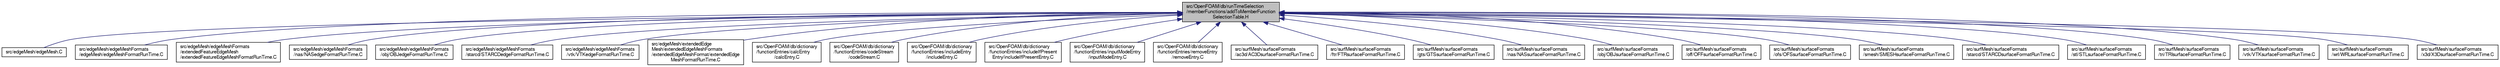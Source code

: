 digraph "src/OpenFOAM/db/runTimeSelection/memberFunctions/addToMemberFunctionSelectionTable.H"
{
  bgcolor="transparent";
  edge [fontname="FreeSans",fontsize="10",labelfontname="FreeSans",labelfontsize="10"];
  node [fontname="FreeSans",fontsize="10",shape=record];
  Node1 [label="src/OpenFOAM/db/runTimeSelection\l/memberFunctions/addToMemberFunction\lSelectionTable.H",height=0.2,width=0.4,color="black", fillcolor="grey75", style="filled" fontcolor="black"];
  Node1 -> Node2 [dir="back",color="midnightblue",fontsize="10",style="solid",fontname="FreeSans"];
  Node2 [label="src/edgeMesh/edgeMesh.C",height=0.2,width=0.4,color="black",URL="$a04527.html"];
  Node1 -> Node3 [dir="back",color="midnightblue",fontsize="10",style="solid",fontname="FreeSans"];
  Node3 [label="src/edgeMesh/edgeMeshFormats\l/edgeMesh/edgeMeshFormatRunTime.C",height=0.2,width=0.4,color="black",URL="$a04531.html"];
  Node1 -> Node4 [dir="back",color="midnightblue",fontsize="10",style="solid",fontname="FreeSans"];
  Node4 [label="src/edgeMesh/edgeMeshFormats\l/extendedFeatureEdgeMesh\l/extendedFeatureEdgeMeshFormatRunTime.C",height=0.2,width=0.4,color="black",URL="$a04536.html"];
  Node1 -> Node5 [dir="back",color="midnightblue",fontsize="10",style="solid",fontname="FreeSans"];
  Node5 [label="src/edgeMesh/edgeMeshFormats\l/nas/NASedgeFormatRunTime.C",height=0.2,width=0.4,color="black",URL="$a04539.html"];
  Node1 -> Node6 [dir="back",color="midnightblue",fontsize="10",style="solid",fontname="FreeSans"];
  Node6 [label="src/edgeMesh/edgeMeshFormats\l/obj/OBJedgeFormatRunTime.C",height=0.2,width=0.4,color="black",URL="$a04542.html"];
  Node1 -> Node7 [dir="back",color="midnightblue",fontsize="10",style="solid",fontname="FreeSans"];
  Node7 [label="src/edgeMesh/edgeMeshFormats\l/starcd/STARCDedgeFormatRunTime.C",height=0.2,width=0.4,color="black",URL="$a04545.html"];
  Node1 -> Node8 [dir="back",color="midnightblue",fontsize="10",style="solid",fontname="FreeSans"];
  Node8 [label="src/edgeMesh/edgeMeshFormats\l/vtk/VTKedgeFormatRunTime.C",height=0.2,width=0.4,color="black",URL="$a04548.html"];
  Node1 -> Node9 [dir="back",color="midnightblue",fontsize="10",style="solid",fontname="FreeSans"];
  Node9 [label="src/edgeMesh/extendedEdge\lMesh/extendedEdgeMeshFormats\l/extendedEdgeMeshFormat/extendedEdge\lMeshFormatRunTime.C",height=0.2,width=0.4,color="black",URL="$a04556.html"];
  Node1 -> Node10 [dir="back",color="midnightblue",fontsize="10",style="solid",fontname="FreeSans"];
  Node10 [label="src/OpenFOAM/db/dictionary\l/functionEntries/calcEntry\l/calcEntry.C",height=0.2,width=0.4,color="black",URL="$a07234.html"];
  Node1 -> Node11 [dir="back",color="midnightblue",fontsize="10",style="solid",fontname="FreeSans"];
  Node11 [label="src/OpenFOAM/db/dictionary\l/functionEntries/codeStream\l/codeStream.C",height=0.2,width=0.4,color="black",URL="$a07236.html"];
  Node1 -> Node12 [dir="back",color="midnightblue",fontsize="10",style="solid",fontname="FreeSans"];
  Node12 [label="src/OpenFOAM/db/dictionary\l/functionEntries/includeEntry\l/includeEntry.C",height=0.2,width=0.4,color="black",URL="$a07240.html"];
  Node1 -> Node13 [dir="back",color="midnightblue",fontsize="10",style="solid",fontname="FreeSans"];
  Node13 [label="src/OpenFOAM/db/dictionary\l/functionEntries/includeIfPresent\lEntry/includeIfPresentEntry.C",height=0.2,width=0.4,color="black",URL="$a07242.html"];
  Node1 -> Node14 [dir="back",color="midnightblue",fontsize="10",style="solid",fontname="FreeSans"];
  Node14 [label="src/OpenFOAM/db/dictionary\l/functionEntries/inputModeEntry\l/inputModeEntry.C",height=0.2,width=0.4,color="black",URL="$a07244.html"];
  Node1 -> Node15 [dir="back",color="midnightblue",fontsize="10",style="solid",fontname="FreeSans"];
  Node15 [label="src/OpenFOAM/db/dictionary\l/functionEntries/removeEntry\l/removeEntry.C",height=0.2,width=0.4,color="black",URL="$a07246.html"];
  Node1 -> Node16 [dir="back",color="midnightblue",fontsize="10",style="solid",fontname="FreeSans"];
  Node16 [label="src/surfMesh/surfaceFormats\l/ac3d/AC3DsurfaceFormatRunTime.C",height=0.2,width=0.4,color="black",URL="$a09348.html"];
  Node1 -> Node17 [dir="back",color="midnightblue",fontsize="10",style="solid",fontname="FreeSans"];
  Node17 [label="src/surfMesh/surfaceFormats\l/ftr/FTRsurfaceFormatRunTime.C",height=0.2,width=0.4,color="black",URL="$a09351.html"];
  Node1 -> Node18 [dir="back",color="midnightblue",fontsize="10",style="solid",fontname="FreeSans"];
  Node18 [label="src/surfMesh/surfaceFormats\l/gts/GTSsurfaceFormatRunTime.C",height=0.2,width=0.4,color="black",URL="$a09354.html"];
  Node1 -> Node19 [dir="back",color="midnightblue",fontsize="10",style="solid",fontname="FreeSans"];
  Node19 [label="src/surfMesh/surfaceFormats\l/nas/NASsurfaceFormatRunTime.C",height=0.2,width=0.4,color="black",URL="$a09357.html"];
  Node1 -> Node20 [dir="back",color="midnightblue",fontsize="10",style="solid",fontname="FreeSans"];
  Node20 [label="src/surfMesh/surfaceFormats\l/obj/OBJsurfaceFormatRunTime.C",height=0.2,width=0.4,color="black",URL="$a09362.html"];
  Node1 -> Node21 [dir="back",color="midnightblue",fontsize="10",style="solid",fontname="FreeSans"];
  Node21 [label="src/surfMesh/surfaceFormats\l/off/OFFsurfaceFormatRunTime.C",height=0.2,width=0.4,color="black",URL="$a09365.html"];
  Node1 -> Node22 [dir="back",color="midnightblue",fontsize="10",style="solid",fontname="FreeSans"];
  Node22 [label="src/surfMesh/surfaceFormats\l/ofs/OFSsurfaceFormatRunTime.C",height=0.2,width=0.4,color="black",URL="$a09370.html"];
  Node1 -> Node23 [dir="back",color="midnightblue",fontsize="10",style="solid",fontname="FreeSans"];
  Node23 [label="src/surfMesh/surfaceFormats\l/smesh/SMESHsurfaceFormatRunTime.C",height=0.2,width=0.4,color="black",URL="$a09373.html"];
  Node1 -> Node24 [dir="back",color="midnightblue",fontsize="10",style="solid",fontname="FreeSans"];
  Node24 [label="src/surfMesh/surfaceFormats\l/starcd/STARCDsurfaceFormatRunTime.C",height=0.2,width=0.4,color="black",URL="$a09378.html"];
  Node1 -> Node25 [dir="back",color="midnightblue",fontsize="10",style="solid",fontname="FreeSans"];
  Node25 [label="src/surfMesh/surfaceFormats\l/stl/STLsurfaceFormatRunTime.C",height=0.2,width=0.4,color="black",URL="$a09384.html"];
  Node1 -> Node26 [dir="back",color="midnightblue",fontsize="10",style="solid",fontname="FreeSans"];
  Node26 [label="src/surfMesh/surfaceFormats\l/tri/TRIsurfaceFormatRunTime.C",height=0.2,width=0.4,color="black",URL="$a09395.html"];
  Node1 -> Node27 [dir="back",color="midnightblue",fontsize="10",style="solid",fontname="FreeSans"];
  Node27 [label="src/surfMesh/surfaceFormats\l/vtk/VTKsurfaceFormatRunTime.C",height=0.2,width=0.4,color="black",URL="$a09400.html"];
  Node1 -> Node28 [dir="back",color="midnightblue",fontsize="10",style="solid",fontname="FreeSans"];
  Node28 [label="src/surfMesh/surfaceFormats\l/wrl/WRLsurfaceFormatRunTime.C",height=0.2,width=0.4,color="black",URL="$a09405.html"];
  Node1 -> Node29 [dir="back",color="midnightblue",fontsize="10",style="solid",fontname="FreeSans"];
  Node29 [label="src/surfMesh/surfaceFormats\l/x3d/X3DsurfaceFormatRunTime.C",height=0.2,width=0.4,color="black",URL="$a09410.html"];
}
